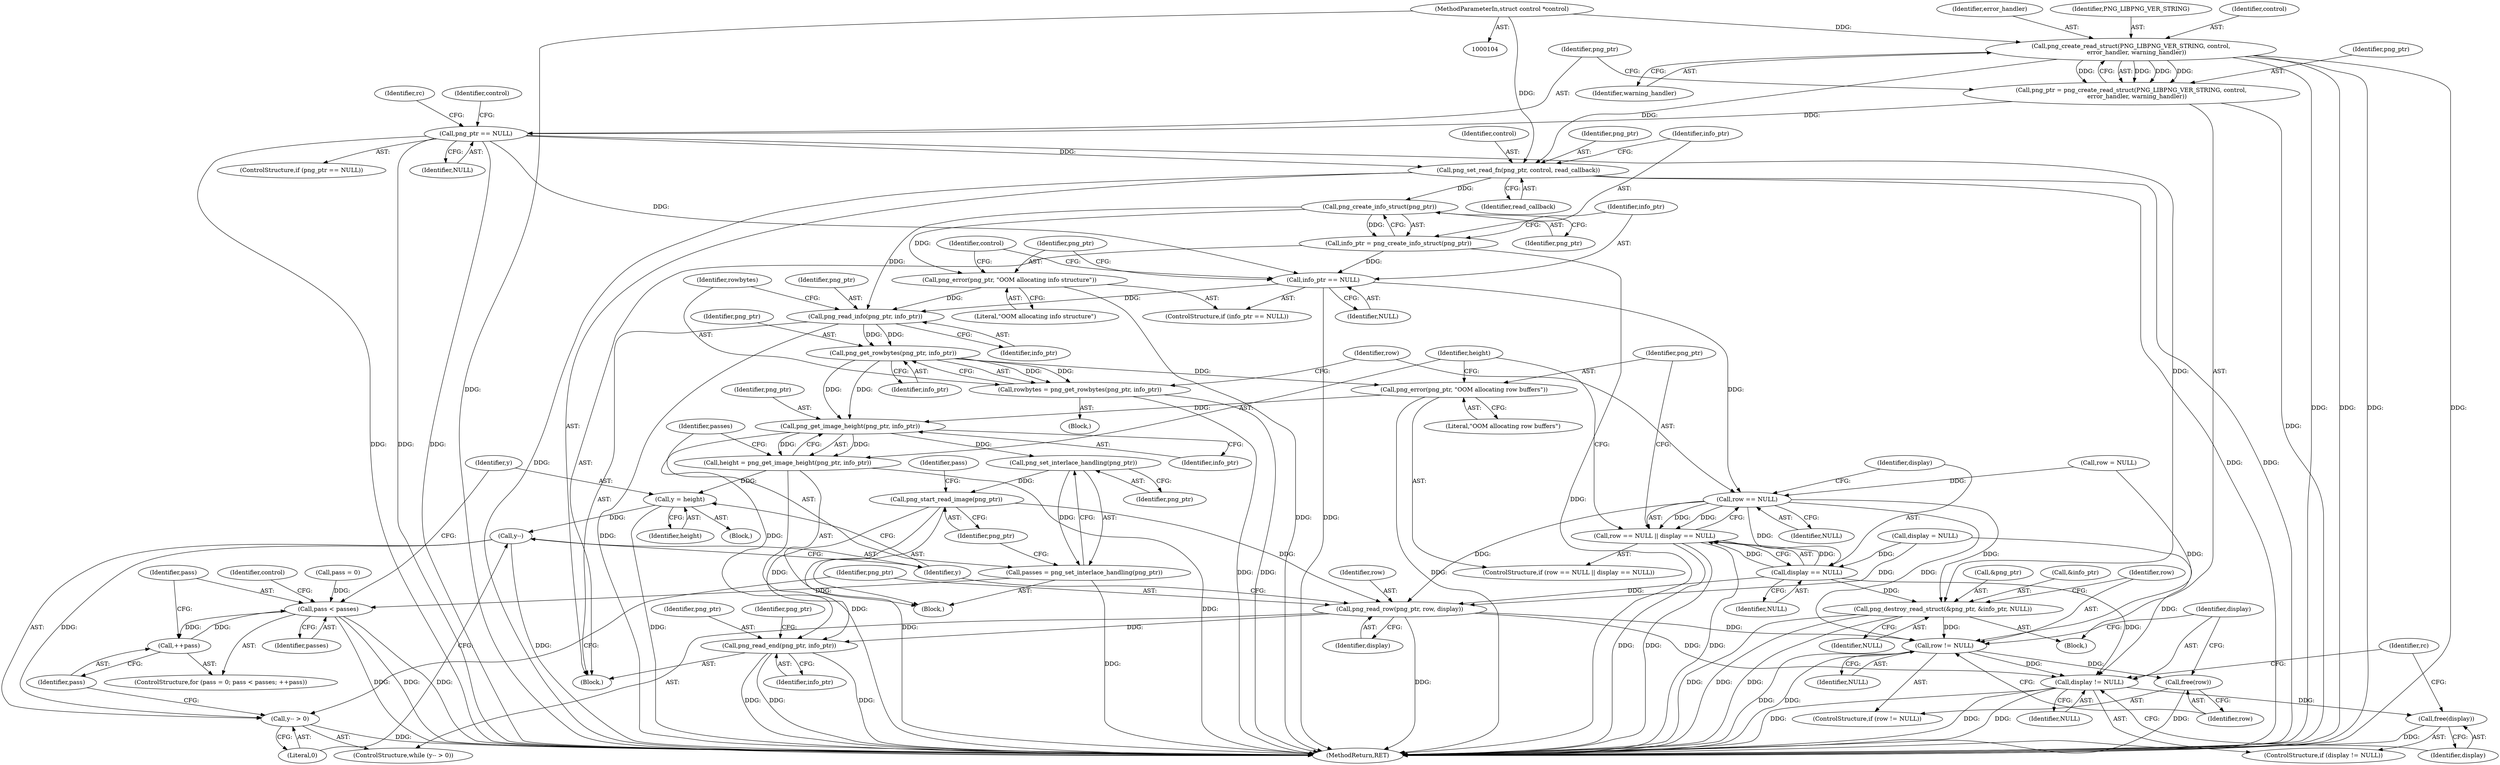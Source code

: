 digraph "0_Android_9d4853418ab2f754c2b63e091c29c5529b8b86ca_172@API" {
"1000123" [label="(Call,png_create_read_struct(PNG_LIBPNG_VER_STRING, control,\n      error_handler, warning_handler))"];
"1000105" [label="(MethodParameterIn,struct control *control)"];
"1000121" [label="(Call,png_ptr = png_create_read_struct(PNG_LIBPNG_VER_STRING, control,\n      error_handler, warning_handler))"];
"1000129" [label="(Call,png_ptr == NULL)"];
"1000162" [label="(Call,png_set_read_fn(png_ptr, control, read_callback))"];
"1000168" [label="(Call,png_create_info_struct(png_ptr))"];
"1000166" [label="(Call,info_ptr = png_create_info_struct(png_ptr))"];
"1000171" [label="(Call,info_ptr == NULL)"];
"1000188" [label="(Call,png_read_info(png_ptr, info_ptr))"];
"1000195" [label="(Call,png_get_rowbytes(png_ptr, info_ptr))"];
"1000193" [label="(Call,rowbytes = png_get_rowbytes(png_ptr, info_ptr))"];
"1000206" [label="(Call,png_error(png_ptr, \"OOM allocating row buffers\"))"];
"1000213" [label="(Call,png_get_image_height(png_ptr, info_ptr))"];
"1000211" [label="(Call,height = png_get_image_height(png_ptr, info_ptr))"];
"1000235" [label="(Call,y = height)"];
"1000240" [label="(Call,y--)"];
"1000239" [label="(Call,y-- > 0)"];
"1000219" [label="(Call,png_set_interlace_handling(png_ptr))"];
"1000217" [label="(Call,passes = png_set_interlace_handling(png_ptr))"];
"1000228" [label="(Call,pass < passes)"];
"1000231" [label="(Call,++pass)"];
"1000222" [label="(Call,png_start_read_image(png_ptr))"];
"1000243" [label="(Call,png_read_row(png_ptr, row, display))"];
"1000258" [label="(Call,png_read_end(png_ptr, info_ptr))"];
"1000268" [label="(Call,row != NULL)"];
"1000271" [label="(Call,free(row))"];
"1000274" [label="(Call,display != NULL)"];
"1000277" [label="(Call,free(display))"];
"1000200" [label="(Call,row == NULL)"];
"1000199" [label="(Call,row == NULL || display == NULL)"];
"1000203" [label="(Call,display == NULL)"];
"1000261" [label="(Call,png_destroy_read_struct(&png_ptr, &info_ptr, NULL))"];
"1000174" [label="(Call,png_error(png_ptr, \"OOM allocating info structure\"))"];
"1000212" [label="(Identifier,height)"];
"1000167" [label="(Identifier,info_ptr)"];
"1000209" [label="(Block,)"];
"1000230" [label="(Identifier,passes)"];
"1000123" [label="(Call,png_create_read_struct(PNG_LIBPNG_VER_STRING, control,\n      error_handler, warning_handler))"];
"1000280" [label="(Identifier,rc)"];
"1000266" [label="(Identifier,NULL)"];
"1000273" [label="(ControlStructure,if (display != NULL))"];
"1000276" [label="(Identifier,NULL)"];
"1000225" [label="(Call,pass = 0)"];
"1000208" [label="(Literal,\"OOM allocating row buffers\")"];
"1000191" [label="(Block,)"];
"1000136" [label="(Identifier,control)"];
"1000235" [label="(Call,y = height)"];
"1000245" [label="(Identifier,row)"];
"1000260" [label="(Identifier,info_ptr)"];
"1000162" [label="(Call,png_set_read_fn(png_ptr, control, read_callback))"];
"1000244" [label="(Identifier,png_ptr)"];
"1000269" [label="(Identifier,row)"];
"1000197" [label="(Identifier,info_ptr)"];
"1000105" [label="(MethodParameterIn,struct control *control)"];
"1000190" [label="(Identifier,info_ptr)"];
"1000275" [label="(Identifier,display)"];
"1000195" [label="(Call,png_get_rowbytes(png_ptr, info_ptr))"];
"1000258" [label="(Call,png_read_end(png_ptr, info_ptr))"];
"1000165" [label="(Identifier,read_callback)"];
"1000106" [label="(Block,)"];
"1000171" [label="(Call,info_ptr == NULL)"];
"1000172" [label="(Identifier,info_ptr)"];
"1000121" [label="(Call,png_ptr = png_create_read_struct(PNG_LIBPNG_VER_STRING, control,\n      error_handler, warning_handler))"];
"1000201" [label="(Identifier,row)"];
"1000239" [label="(Call,y-- > 0)"];
"1000223" [label="(Identifier,png_ptr)"];
"1000246" [label="(Identifier,display)"];
"1000204" [label="(Identifier,display)"];
"1000281" [label="(MethodReturn,RET)"];
"1000125" [label="(Identifier,control)"];
"1000163" [label="(Identifier,png_ptr)"];
"1000271" [label="(Call,free(row))"];
"1000272" [label="(Identifier,row)"];
"1000229" [label="(Identifier,pass)"];
"1000213" [label="(Call,png_get_image_height(png_ptr, info_ptr))"];
"1000117" [label="(Call,display = NULL)"];
"1000196" [label="(Identifier,png_ptr)"];
"1000193" [label="(Call,rowbytes = png_get_rowbytes(png_ptr, info_ptr))"];
"1000113" [label="(Call,row = NULL)"];
"1000274" [label="(Call,display != NULL)"];
"1000261" [label="(Call,png_destroy_read_struct(&png_ptr, &info_ptr, NULL))"];
"1000228" [label="(Call,pass < passes)"];
"1000226" [label="(Identifier,pass)"];
"1000164" [label="(Identifier,control)"];
"1000238" [label="(ControlStructure,while (y-- > 0))"];
"1000215" [label="(Identifier,info_ptr)"];
"1000270" [label="(Identifier,NULL)"];
"1000181" [label="(Identifier,control)"];
"1000214" [label="(Identifier,png_ptr)"];
"1000199" [label="(Call,row == NULL || display == NULL)"];
"1000170" [label="(ControlStructure,if (info_ptr == NULL))"];
"1000242" [label="(Literal,0)"];
"1000122" [label="(Identifier,png_ptr)"];
"1000241" [label="(Identifier,y)"];
"1000237" [label="(Identifier,height)"];
"1000176" [label="(Literal,\"OOM allocating info structure\")"];
"1000194" [label="(Identifier,rowbytes)"];
"1000129" [label="(Call,png_ptr == NULL)"];
"1000251" [label="(Identifier,control)"];
"1000126" [label="(Identifier,error_handler)"];
"1000218" [label="(Identifier,passes)"];
"1000236" [label="(Identifier,y)"];
"1000277" [label="(Call,free(display))"];
"1000267" [label="(ControlStructure,if (row != NULL))"];
"1000200" [label="(Call,row == NULL)"];
"1000211" [label="(Call,height = png_get_image_height(png_ptr, info_ptr))"];
"1000189" [label="(Identifier,png_ptr)"];
"1000168" [label="(Call,png_create_info_struct(png_ptr))"];
"1000233" [label="(Block,)"];
"1000202" [label="(Identifier,NULL)"];
"1000203" [label="(Call,display == NULL)"];
"1000240" [label="(Call,y--)"];
"1000124" [label="(Identifier,PNG_LIBPNG_VER_STRING)"];
"1000150" [label="(Identifier,rc)"];
"1000268" [label="(Call,row != NULL)"];
"1000278" [label="(Identifier,display)"];
"1000232" [label="(Identifier,pass)"];
"1000217" [label="(Call,passes = png_set_interlace_handling(png_ptr))"];
"1000169" [label="(Identifier,png_ptr)"];
"1000198" [label="(ControlStructure,if (row == NULL || display == NULL))"];
"1000259" [label="(Identifier,png_ptr)"];
"1000173" [label="(Identifier,NULL)"];
"1000231" [label="(Call,++pass)"];
"1000175" [label="(Identifier,png_ptr)"];
"1000263" [label="(Identifier,png_ptr)"];
"1000224" [label="(ControlStructure,for (pass = 0; pass < passes; ++pass))"];
"1000262" [label="(Call,&png_ptr)"];
"1000127" [label="(Identifier,warning_handler)"];
"1000220" [label="(Identifier,png_ptr)"];
"1000161" [label="(Block,)"];
"1000188" [label="(Call,png_read_info(png_ptr, info_ptr))"];
"1000131" [label="(Identifier,NULL)"];
"1000130" [label="(Identifier,png_ptr)"];
"1000206" [label="(Call,png_error(png_ptr, \"OOM allocating row buffers\"))"];
"1000166" [label="(Call,info_ptr = png_create_info_struct(png_ptr))"];
"1000205" [label="(Identifier,NULL)"];
"1000174" [label="(Call,png_error(png_ptr, \"OOM allocating info structure\"))"];
"1000243" [label="(Call,png_read_row(png_ptr, row, display))"];
"1000264" [label="(Call,&info_ptr)"];
"1000207" [label="(Identifier,png_ptr)"];
"1000219" [label="(Call,png_set_interlace_handling(png_ptr))"];
"1000128" [label="(ControlStructure,if (png_ptr == NULL))"];
"1000222" [label="(Call,png_start_read_image(png_ptr))"];
"1000123" -> "1000121"  [label="AST: "];
"1000123" -> "1000127"  [label="CFG: "];
"1000124" -> "1000123"  [label="AST: "];
"1000125" -> "1000123"  [label="AST: "];
"1000126" -> "1000123"  [label="AST: "];
"1000127" -> "1000123"  [label="AST: "];
"1000121" -> "1000123"  [label="CFG: "];
"1000123" -> "1000281"  [label="DDG: "];
"1000123" -> "1000281"  [label="DDG: "];
"1000123" -> "1000281"  [label="DDG: "];
"1000123" -> "1000281"  [label="DDG: "];
"1000123" -> "1000121"  [label="DDG: "];
"1000123" -> "1000121"  [label="DDG: "];
"1000123" -> "1000121"  [label="DDG: "];
"1000123" -> "1000121"  [label="DDG: "];
"1000105" -> "1000123"  [label="DDG: "];
"1000123" -> "1000162"  [label="DDG: "];
"1000105" -> "1000104"  [label="AST: "];
"1000105" -> "1000281"  [label="DDG: "];
"1000105" -> "1000162"  [label="DDG: "];
"1000121" -> "1000106"  [label="AST: "];
"1000122" -> "1000121"  [label="AST: "];
"1000130" -> "1000121"  [label="CFG: "];
"1000121" -> "1000281"  [label="DDG: "];
"1000121" -> "1000129"  [label="DDG: "];
"1000129" -> "1000128"  [label="AST: "];
"1000129" -> "1000131"  [label="CFG: "];
"1000130" -> "1000129"  [label="AST: "];
"1000131" -> "1000129"  [label="AST: "];
"1000136" -> "1000129"  [label="CFG: "];
"1000150" -> "1000129"  [label="CFG: "];
"1000129" -> "1000281"  [label="DDG: "];
"1000129" -> "1000281"  [label="DDG: "];
"1000129" -> "1000281"  [label="DDG: "];
"1000129" -> "1000162"  [label="DDG: "];
"1000129" -> "1000171"  [label="DDG: "];
"1000129" -> "1000261"  [label="DDG: "];
"1000162" -> "1000161"  [label="AST: "];
"1000162" -> "1000165"  [label="CFG: "];
"1000163" -> "1000162"  [label="AST: "];
"1000164" -> "1000162"  [label="AST: "];
"1000165" -> "1000162"  [label="AST: "];
"1000167" -> "1000162"  [label="CFG: "];
"1000162" -> "1000281"  [label="DDG: "];
"1000162" -> "1000281"  [label="DDG: "];
"1000162" -> "1000281"  [label="DDG: "];
"1000162" -> "1000168"  [label="DDG: "];
"1000168" -> "1000166"  [label="AST: "];
"1000168" -> "1000169"  [label="CFG: "];
"1000169" -> "1000168"  [label="AST: "];
"1000166" -> "1000168"  [label="CFG: "];
"1000168" -> "1000166"  [label="DDG: "];
"1000168" -> "1000174"  [label="DDG: "];
"1000168" -> "1000188"  [label="DDG: "];
"1000166" -> "1000161"  [label="AST: "];
"1000167" -> "1000166"  [label="AST: "];
"1000172" -> "1000166"  [label="CFG: "];
"1000166" -> "1000281"  [label="DDG: "];
"1000166" -> "1000171"  [label="DDG: "];
"1000171" -> "1000170"  [label="AST: "];
"1000171" -> "1000173"  [label="CFG: "];
"1000172" -> "1000171"  [label="AST: "];
"1000173" -> "1000171"  [label="AST: "];
"1000175" -> "1000171"  [label="CFG: "];
"1000181" -> "1000171"  [label="CFG: "];
"1000171" -> "1000281"  [label="DDG: "];
"1000171" -> "1000188"  [label="DDG: "];
"1000171" -> "1000200"  [label="DDG: "];
"1000188" -> "1000161"  [label="AST: "];
"1000188" -> "1000190"  [label="CFG: "];
"1000189" -> "1000188"  [label="AST: "];
"1000190" -> "1000188"  [label="AST: "];
"1000194" -> "1000188"  [label="CFG: "];
"1000188" -> "1000281"  [label="DDG: "];
"1000174" -> "1000188"  [label="DDG: "];
"1000188" -> "1000195"  [label="DDG: "];
"1000188" -> "1000195"  [label="DDG: "];
"1000195" -> "1000193"  [label="AST: "];
"1000195" -> "1000197"  [label="CFG: "];
"1000196" -> "1000195"  [label="AST: "];
"1000197" -> "1000195"  [label="AST: "];
"1000193" -> "1000195"  [label="CFG: "];
"1000195" -> "1000193"  [label="DDG: "];
"1000195" -> "1000193"  [label="DDG: "];
"1000195" -> "1000206"  [label="DDG: "];
"1000195" -> "1000213"  [label="DDG: "];
"1000195" -> "1000213"  [label="DDG: "];
"1000193" -> "1000191"  [label="AST: "];
"1000194" -> "1000193"  [label="AST: "];
"1000201" -> "1000193"  [label="CFG: "];
"1000193" -> "1000281"  [label="DDG: "];
"1000193" -> "1000281"  [label="DDG: "];
"1000206" -> "1000198"  [label="AST: "];
"1000206" -> "1000208"  [label="CFG: "];
"1000207" -> "1000206"  [label="AST: "];
"1000208" -> "1000206"  [label="AST: "];
"1000212" -> "1000206"  [label="CFG: "];
"1000206" -> "1000281"  [label="DDG: "];
"1000206" -> "1000213"  [label="DDG: "];
"1000213" -> "1000211"  [label="AST: "];
"1000213" -> "1000215"  [label="CFG: "];
"1000214" -> "1000213"  [label="AST: "];
"1000215" -> "1000213"  [label="AST: "];
"1000211" -> "1000213"  [label="CFG: "];
"1000213" -> "1000211"  [label="DDG: "];
"1000213" -> "1000211"  [label="DDG: "];
"1000213" -> "1000219"  [label="DDG: "];
"1000213" -> "1000258"  [label="DDG: "];
"1000211" -> "1000209"  [label="AST: "];
"1000212" -> "1000211"  [label="AST: "];
"1000218" -> "1000211"  [label="CFG: "];
"1000211" -> "1000281"  [label="DDG: "];
"1000211" -> "1000281"  [label="DDG: "];
"1000211" -> "1000235"  [label="DDG: "];
"1000235" -> "1000233"  [label="AST: "];
"1000235" -> "1000237"  [label="CFG: "];
"1000236" -> "1000235"  [label="AST: "];
"1000237" -> "1000235"  [label="AST: "];
"1000241" -> "1000235"  [label="CFG: "];
"1000235" -> "1000281"  [label="DDG: "];
"1000235" -> "1000240"  [label="DDG: "];
"1000240" -> "1000239"  [label="AST: "];
"1000240" -> "1000241"  [label="CFG: "];
"1000241" -> "1000240"  [label="AST: "];
"1000242" -> "1000240"  [label="CFG: "];
"1000240" -> "1000281"  [label="DDG: "];
"1000240" -> "1000239"  [label="DDG: "];
"1000239" -> "1000238"  [label="AST: "];
"1000239" -> "1000242"  [label="CFG: "];
"1000242" -> "1000239"  [label="AST: "];
"1000244" -> "1000239"  [label="CFG: "];
"1000232" -> "1000239"  [label="CFG: "];
"1000239" -> "1000281"  [label="DDG: "];
"1000219" -> "1000217"  [label="AST: "];
"1000219" -> "1000220"  [label="CFG: "];
"1000220" -> "1000219"  [label="AST: "];
"1000217" -> "1000219"  [label="CFG: "];
"1000219" -> "1000217"  [label="DDG: "];
"1000219" -> "1000222"  [label="DDG: "];
"1000217" -> "1000209"  [label="AST: "];
"1000218" -> "1000217"  [label="AST: "];
"1000223" -> "1000217"  [label="CFG: "];
"1000217" -> "1000281"  [label="DDG: "];
"1000217" -> "1000228"  [label="DDG: "];
"1000228" -> "1000224"  [label="AST: "];
"1000228" -> "1000230"  [label="CFG: "];
"1000229" -> "1000228"  [label="AST: "];
"1000230" -> "1000228"  [label="AST: "];
"1000236" -> "1000228"  [label="CFG: "];
"1000251" -> "1000228"  [label="CFG: "];
"1000228" -> "1000281"  [label="DDG: "];
"1000228" -> "1000281"  [label="DDG: "];
"1000228" -> "1000281"  [label="DDG: "];
"1000225" -> "1000228"  [label="DDG: "];
"1000231" -> "1000228"  [label="DDG: "];
"1000228" -> "1000231"  [label="DDG: "];
"1000231" -> "1000224"  [label="AST: "];
"1000231" -> "1000232"  [label="CFG: "];
"1000232" -> "1000231"  [label="AST: "];
"1000229" -> "1000231"  [label="CFG: "];
"1000222" -> "1000209"  [label="AST: "];
"1000222" -> "1000223"  [label="CFG: "];
"1000223" -> "1000222"  [label="AST: "];
"1000226" -> "1000222"  [label="CFG: "];
"1000222" -> "1000281"  [label="DDG: "];
"1000222" -> "1000243"  [label="DDG: "];
"1000222" -> "1000258"  [label="DDG: "];
"1000243" -> "1000238"  [label="AST: "];
"1000243" -> "1000246"  [label="CFG: "];
"1000244" -> "1000243"  [label="AST: "];
"1000245" -> "1000243"  [label="AST: "];
"1000246" -> "1000243"  [label="AST: "];
"1000241" -> "1000243"  [label="CFG: "];
"1000243" -> "1000281"  [label="DDG: "];
"1000200" -> "1000243"  [label="DDG: "];
"1000117" -> "1000243"  [label="DDG: "];
"1000203" -> "1000243"  [label="DDG: "];
"1000243" -> "1000258"  [label="DDG: "];
"1000243" -> "1000268"  [label="DDG: "];
"1000243" -> "1000274"  [label="DDG: "];
"1000258" -> "1000161"  [label="AST: "];
"1000258" -> "1000260"  [label="CFG: "];
"1000259" -> "1000258"  [label="AST: "];
"1000260" -> "1000258"  [label="AST: "];
"1000263" -> "1000258"  [label="CFG: "];
"1000258" -> "1000281"  [label="DDG: "];
"1000258" -> "1000281"  [label="DDG: "];
"1000258" -> "1000281"  [label="DDG: "];
"1000268" -> "1000267"  [label="AST: "];
"1000268" -> "1000270"  [label="CFG: "];
"1000269" -> "1000268"  [label="AST: "];
"1000270" -> "1000268"  [label="AST: "];
"1000272" -> "1000268"  [label="CFG: "];
"1000275" -> "1000268"  [label="CFG: "];
"1000268" -> "1000281"  [label="DDG: "];
"1000268" -> "1000281"  [label="DDG: "];
"1000200" -> "1000268"  [label="DDG: "];
"1000113" -> "1000268"  [label="DDG: "];
"1000261" -> "1000268"  [label="DDG: "];
"1000268" -> "1000271"  [label="DDG: "];
"1000268" -> "1000274"  [label="DDG: "];
"1000271" -> "1000267"  [label="AST: "];
"1000271" -> "1000272"  [label="CFG: "];
"1000272" -> "1000271"  [label="AST: "];
"1000275" -> "1000271"  [label="CFG: "];
"1000271" -> "1000281"  [label="DDG: "];
"1000274" -> "1000273"  [label="AST: "];
"1000274" -> "1000276"  [label="CFG: "];
"1000275" -> "1000274"  [label="AST: "];
"1000276" -> "1000274"  [label="AST: "];
"1000278" -> "1000274"  [label="CFG: "];
"1000280" -> "1000274"  [label="CFG: "];
"1000274" -> "1000281"  [label="DDG: "];
"1000274" -> "1000281"  [label="DDG: "];
"1000274" -> "1000281"  [label="DDG: "];
"1000117" -> "1000274"  [label="DDG: "];
"1000203" -> "1000274"  [label="DDG: "];
"1000274" -> "1000277"  [label="DDG: "];
"1000277" -> "1000273"  [label="AST: "];
"1000277" -> "1000278"  [label="CFG: "];
"1000278" -> "1000277"  [label="AST: "];
"1000280" -> "1000277"  [label="CFG: "];
"1000277" -> "1000281"  [label="DDG: "];
"1000200" -> "1000199"  [label="AST: "];
"1000200" -> "1000202"  [label="CFG: "];
"1000201" -> "1000200"  [label="AST: "];
"1000202" -> "1000200"  [label="AST: "];
"1000204" -> "1000200"  [label="CFG: "];
"1000199" -> "1000200"  [label="CFG: "];
"1000200" -> "1000199"  [label="DDG: "];
"1000200" -> "1000199"  [label="DDG: "];
"1000113" -> "1000200"  [label="DDG: "];
"1000200" -> "1000203"  [label="DDG: "];
"1000200" -> "1000261"  [label="DDG: "];
"1000199" -> "1000198"  [label="AST: "];
"1000199" -> "1000203"  [label="CFG: "];
"1000203" -> "1000199"  [label="AST: "];
"1000207" -> "1000199"  [label="CFG: "];
"1000212" -> "1000199"  [label="CFG: "];
"1000199" -> "1000281"  [label="DDG: "];
"1000199" -> "1000281"  [label="DDG: "];
"1000199" -> "1000281"  [label="DDG: "];
"1000203" -> "1000199"  [label="DDG: "];
"1000203" -> "1000199"  [label="DDG: "];
"1000203" -> "1000205"  [label="CFG: "];
"1000204" -> "1000203"  [label="AST: "];
"1000205" -> "1000203"  [label="AST: "];
"1000117" -> "1000203"  [label="DDG: "];
"1000203" -> "1000261"  [label="DDG: "];
"1000261" -> "1000106"  [label="AST: "];
"1000261" -> "1000266"  [label="CFG: "];
"1000262" -> "1000261"  [label="AST: "];
"1000264" -> "1000261"  [label="AST: "];
"1000266" -> "1000261"  [label="AST: "];
"1000269" -> "1000261"  [label="CFG: "];
"1000261" -> "1000281"  [label="DDG: "];
"1000261" -> "1000281"  [label="DDG: "];
"1000261" -> "1000281"  [label="DDG: "];
"1000174" -> "1000170"  [label="AST: "];
"1000174" -> "1000176"  [label="CFG: "];
"1000175" -> "1000174"  [label="AST: "];
"1000176" -> "1000174"  [label="AST: "];
"1000181" -> "1000174"  [label="CFG: "];
"1000174" -> "1000281"  [label="DDG: "];
}
